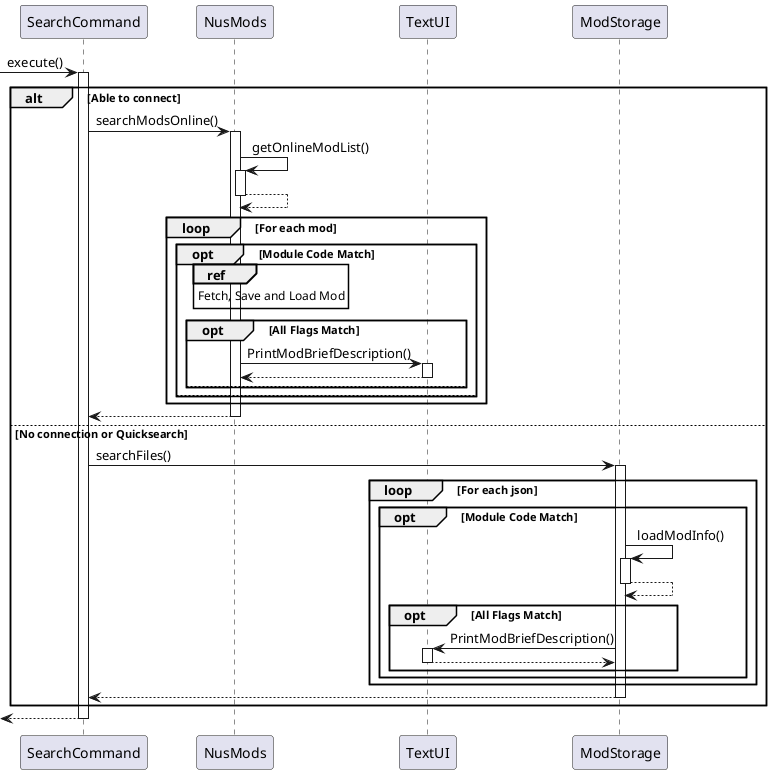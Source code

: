@startuml

[-> SearchCommand : execute()
activate SearchCommand

alt Able to connect
    SearchCommand -> NusMods : searchModsOnline()
    activate NusMods
    NusMods -> NusMods : getOnlineModList()
    activate NusMods
    NusMods --> NusMods
    deactivate NusMods
    loop For each mod
            opt Module Code Match
                ref over NusMods
                    Fetch, Save and Load Mod
                end ref
                opt All Flags Match
                    NusMods -> TextUI : PrintModBriefDescription()
                    activate TextUI
                    TextUI --> NusMods
                    deactivate TextUI
                else
                end
            else
            end
    end
    NusMods --> SearchCommand
    deactivate NusMods

else No connection or Quicksearch

    SearchCommand -> ModStorage : searchFiles()
    activate ModStorage
    loop For each json
        opt Module Code Match
            ModStorage -> ModStorage : loadModInfo()
            activate ModStorage
            ModStorage --> ModStorage
            deactivate ModStorage
            opt All Flags Match
                ModStorage -> TextUI : PrintModBriefDescription()
                activate TextUI
                TextUI --> ModStorage
                deactivate TextUI
            end
        end
    end
    ModStorage --> SearchCommand
    deactivate ModStorage

end

<-- SearchCommand
deactivate SearchCommand

@enduml
